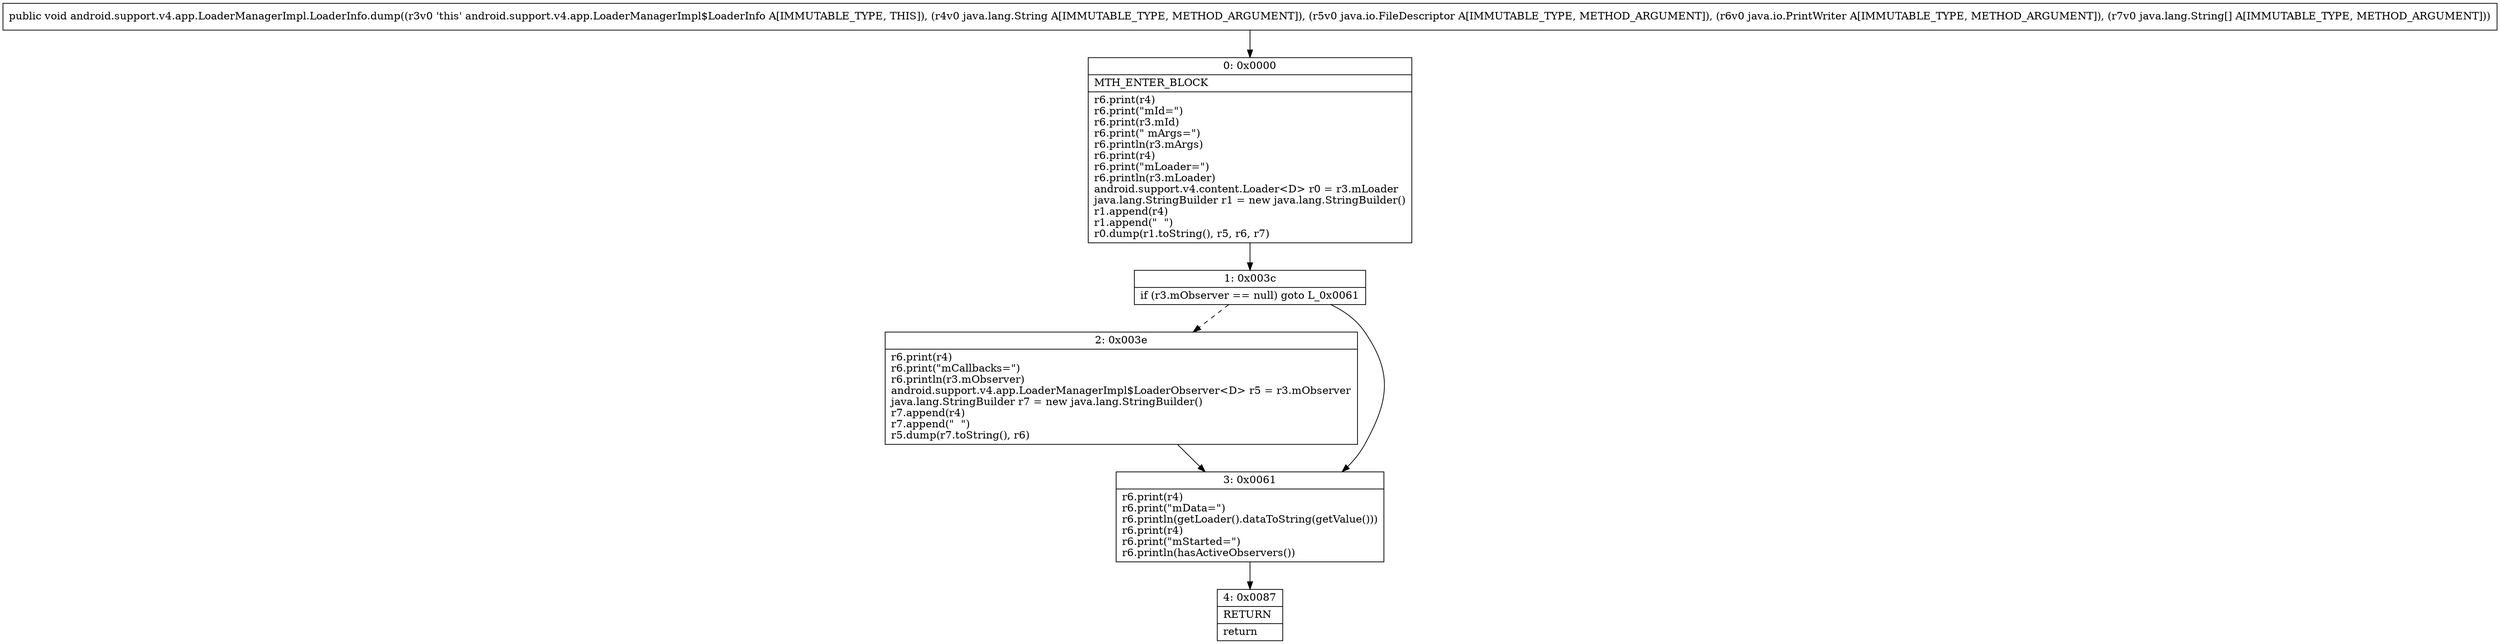 digraph "CFG forandroid.support.v4.app.LoaderManagerImpl.LoaderInfo.dump(Ljava\/lang\/String;Ljava\/io\/FileDescriptor;Ljava\/io\/PrintWriter;[Ljava\/lang\/String;)V" {
Node_0 [shape=record,label="{0\:\ 0x0000|MTH_ENTER_BLOCK\l|r6.print(r4)\lr6.print(\"mId=\")\lr6.print(r3.mId)\lr6.print(\" mArgs=\")\lr6.println(r3.mArgs)\lr6.print(r4)\lr6.print(\"mLoader=\")\lr6.println(r3.mLoader)\landroid.support.v4.content.Loader\<D\> r0 = r3.mLoader\ljava.lang.StringBuilder r1 = new java.lang.StringBuilder()\lr1.append(r4)\lr1.append(\"  \")\lr0.dump(r1.toString(), r5, r6, r7)\l}"];
Node_1 [shape=record,label="{1\:\ 0x003c|if (r3.mObserver == null) goto L_0x0061\l}"];
Node_2 [shape=record,label="{2\:\ 0x003e|r6.print(r4)\lr6.print(\"mCallbacks=\")\lr6.println(r3.mObserver)\landroid.support.v4.app.LoaderManagerImpl$LoaderObserver\<D\> r5 = r3.mObserver\ljava.lang.StringBuilder r7 = new java.lang.StringBuilder()\lr7.append(r4)\lr7.append(\"  \")\lr5.dump(r7.toString(), r6)\l}"];
Node_3 [shape=record,label="{3\:\ 0x0061|r6.print(r4)\lr6.print(\"mData=\")\lr6.println(getLoader().dataToString(getValue()))\lr6.print(r4)\lr6.print(\"mStarted=\")\lr6.println(hasActiveObservers())\l}"];
Node_4 [shape=record,label="{4\:\ 0x0087|RETURN\l|return\l}"];
MethodNode[shape=record,label="{public void android.support.v4.app.LoaderManagerImpl.LoaderInfo.dump((r3v0 'this' android.support.v4.app.LoaderManagerImpl$LoaderInfo A[IMMUTABLE_TYPE, THIS]), (r4v0 java.lang.String A[IMMUTABLE_TYPE, METHOD_ARGUMENT]), (r5v0 java.io.FileDescriptor A[IMMUTABLE_TYPE, METHOD_ARGUMENT]), (r6v0 java.io.PrintWriter A[IMMUTABLE_TYPE, METHOD_ARGUMENT]), (r7v0 java.lang.String[] A[IMMUTABLE_TYPE, METHOD_ARGUMENT])) }"];
MethodNode -> Node_0;
Node_0 -> Node_1;
Node_1 -> Node_2[style=dashed];
Node_1 -> Node_3;
Node_2 -> Node_3;
Node_3 -> Node_4;
}


